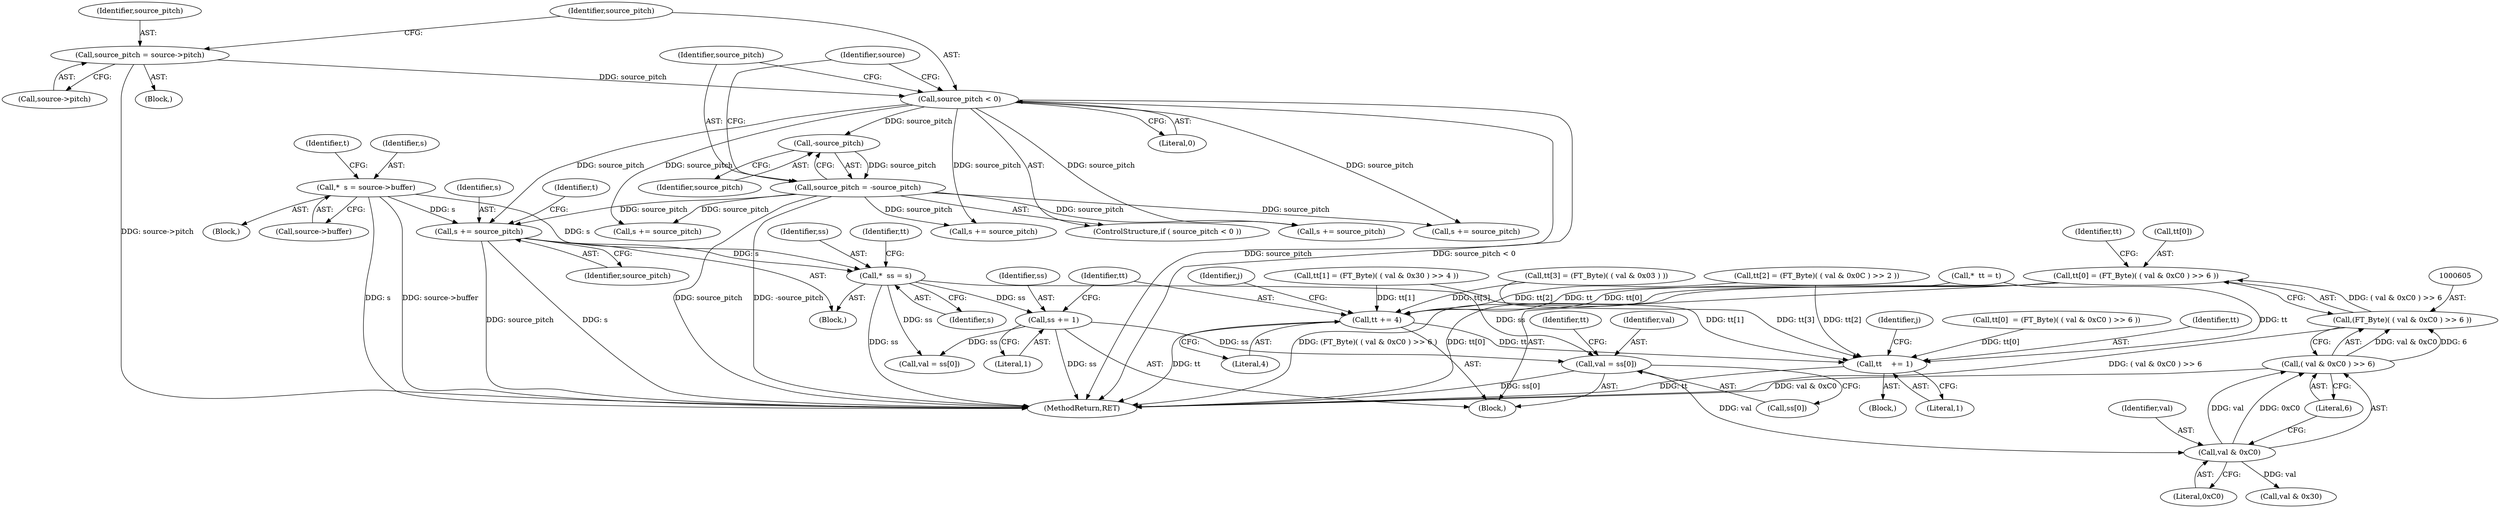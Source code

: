 digraph "0_savannah_b3500af717010137046ec4076d1e1c0641e33727@array" {
"1000600" [label="(Call,tt[0] = (FT_Byte)( ( val & 0xC0 ) >> 6 ))"];
"1000604" [label="(Call,(FT_Byte)( ( val & 0xC0 ) >> 6 ))"];
"1000606" [label="(Call,( val & 0xC0 ) >> 6)"];
"1000607" [label="(Call,val & 0xC0)"];
"1000595" [label="(Call,val = ss[0])"];
"1000642" [label="(Call,ss += 1)"];
"1000572" [label="(Call,*  ss = s)"];
"1000542" [label="(Call,*  s = source->buffer)"];
"1000690" [label="(Call,s += source_pitch)"];
"1000275" [label="(Call,source_pitch < 0)"];
"1000269" [label="(Call,source_pitch = source->pitch)"];
"1000278" [label="(Call,source_pitch = -source_pitch)"];
"1000280" [label="(Call,-source_pitch)"];
"1000645" [label="(Call,tt += 4)"];
"1000687" [label="(Call,tt    += 1)"];
"1000661" [label="(Call,val = ss[0])"];
"1000600" [label="(Call,tt[0] = (FT_Byte)( ( val & 0xC0 ) >> 6 ))"];
"1000269" [label="(Call,source_pitch = source->pitch)"];
"1000573" [label="(Identifier,ss)"];
"1000570" [label="(Block,)"];
"1000592" [label="(Identifier,j)"];
"1000274" [label="(ControlStructure,if ( source_pitch < 0 ))"];
"1000609" [label="(Literal,0xC0)"];
"1000280" [label="(Call,-source_pitch)"];
"1000671" [label="(Identifier,j)"];
"1000673" [label="(Call,tt[0]  = (FT_Byte)( ( val & 0xC0 ) >> 6 ))"];
"1000647" [label="(Literal,4)"];
"1000110" [label="(Block,)"];
"1000577" [label="(Identifier,tt)"];
"1000689" [label="(Literal,1)"];
"1000275" [label="(Call,source_pitch < 0)"];
"1000618" [label="(Call,val & 0x30)"];
"1000278" [label="(Call,source_pitch = -source_pitch)"];
"1000633" [label="(Call,tt[3] = (FT_Byte)( ( val & 0x03 ) ))"];
"1000610" [label="(Literal,6)"];
"1000542" [label="(Call,*  s = source->buffer)"];
"1000593" [label="(Block,)"];
"1000604" [label="(Call,(FT_Byte)( ( val & 0xC0 ) >> 6 ))"];
"1000271" [label="(Call,source->pitch)"];
"1000691" [label="(Identifier,s)"];
"1000543" [label="(Identifier,s)"];
"1000270" [label="(Identifier,source_pitch)"];
"1000277" [label="(Literal,0)"];
"1000622" [label="(Call,tt[2] = (FT_Byte)( ( val & 0x0C ) >> 2 ))"];
"1000803" [label="(Call,s += source_pitch)"];
"1000544" [label="(Call,source->buffer)"];
"1000549" [label="(Identifier,t)"];
"1000687" [label="(Call,tt    += 1)"];
"1000284" [label="(Identifier,source)"];
"1000595" [label="(Call,val = ss[0])"];
"1000642" [label="(Call,ss += 1)"];
"1000607" [label="(Call,val & 0xC0)"];
"1000602" [label="(Identifier,tt)"];
"1000885" [label="(MethodReturn,RET)"];
"1000646" [label="(Identifier,tt)"];
"1000276" [label="(Identifier,source_pitch)"];
"1000281" [label="(Identifier,source_pitch)"];
"1000596" [label="(Identifier,val)"];
"1000608" [label="(Identifier,val)"];
"1000875" [label="(Call,s += source_pitch)"];
"1000572" [label="(Call,*  ss = s)"];
"1000597" [label="(Call,ss[0])"];
"1000643" [label="(Identifier,ss)"];
"1000606" [label="(Call,( val & 0xC0 ) >> 6)"];
"1000690" [label="(Call,s += source_pitch)"];
"1000644" [label="(Literal,1)"];
"1000540" [label="(Block,)"];
"1000692" [label="(Identifier,source_pitch)"];
"1000613" [label="(Identifier,tt)"];
"1000645" [label="(Call,tt += 4)"];
"1000481" [label="(Call,s += source_pitch)"];
"1000576" [label="(Call,*  tt = t)"];
"1000611" [label="(Call,tt[1] = (FT_Byte)( ( val & 0x30 ) >> 4 ))"];
"1000601" [label="(Call,tt[0])"];
"1000279" [label="(Identifier,source_pitch)"];
"1000574" [label="(Identifier,s)"];
"1000672" [label="(Block,)"];
"1000694" [label="(Identifier,t)"];
"1000688" [label="(Identifier,tt)"];
"1000532" [label="(Call,s += source_pitch)"];
"1000600" -> "1000593"  [label="AST: "];
"1000600" -> "1000604"  [label="CFG: "];
"1000601" -> "1000600"  [label="AST: "];
"1000604" -> "1000600"  [label="AST: "];
"1000613" -> "1000600"  [label="CFG: "];
"1000600" -> "1000885"  [label="DDG: (FT_Byte)( ( val & 0xC0 ) >> 6 )"];
"1000600" -> "1000885"  [label="DDG: tt[0]"];
"1000604" -> "1000600"  [label="DDG: ( val & 0xC0 ) >> 6"];
"1000600" -> "1000645"  [label="DDG: tt[0]"];
"1000604" -> "1000606"  [label="CFG: "];
"1000605" -> "1000604"  [label="AST: "];
"1000606" -> "1000604"  [label="AST: "];
"1000604" -> "1000885"  [label="DDG: ( val & 0xC0 ) >> 6"];
"1000606" -> "1000604"  [label="DDG: val & 0xC0"];
"1000606" -> "1000604"  [label="DDG: 6"];
"1000606" -> "1000610"  [label="CFG: "];
"1000607" -> "1000606"  [label="AST: "];
"1000610" -> "1000606"  [label="AST: "];
"1000606" -> "1000885"  [label="DDG: val & 0xC0"];
"1000607" -> "1000606"  [label="DDG: val"];
"1000607" -> "1000606"  [label="DDG: 0xC0"];
"1000607" -> "1000609"  [label="CFG: "];
"1000608" -> "1000607"  [label="AST: "];
"1000609" -> "1000607"  [label="AST: "];
"1000610" -> "1000607"  [label="CFG: "];
"1000595" -> "1000607"  [label="DDG: val"];
"1000607" -> "1000618"  [label="DDG: val"];
"1000595" -> "1000593"  [label="AST: "];
"1000595" -> "1000597"  [label="CFG: "];
"1000596" -> "1000595"  [label="AST: "];
"1000597" -> "1000595"  [label="AST: "];
"1000602" -> "1000595"  [label="CFG: "];
"1000595" -> "1000885"  [label="DDG: ss[0]"];
"1000642" -> "1000595"  [label="DDG: ss"];
"1000572" -> "1000595"  [label="DDG: ss"];
"1000642" -> "1000593"  [label="AST: "];
"1000642" -> "1000644"  [label="CFG: "];
"1000643" -> "1000642"  [label="AST: "];
"1000644" -> "1000642"  [label="AST: "];
"1000646" -> "1000642"  [label="CFG: "];
"1000642" -> "1000885"  [label="DDG: ss"];
"1000572" -> "1000642"  [label="DDG: ss"];
"1000642" -> "1000661"  [label="DDG: ss"];
"1000572" -> "1000570"  [label="AST: "];
"1000572" -> "1000574"  [label="CFG: "];
"1000573" -> "1000572"  [label="AST: "];
"1000574" -> "1000572"  [label="AST: "];
"1000577" -> "1000572"  [label="CFG: "];
"1000572" -> "1000885"  [label="DDG: ss"];
"1000542" -> "1000572"  [label="DDG: s"];
"1000690" -> "1000572"  [label="DDG: s"];
"1000572" -> "1000661"  [label="DDG: ss"];
"1000542" -> "1000540"  [label="AST: "];
"1000542" -> "1000544"  [label="CFG: "];
"1000543" -> "1000542"  [label="AST: "];
"1000544" -> "1000542"  [label="AST: "];
"1000549" -> "1000542"  [label="CFG: "];
"1000542" -> "1000885"  [label="DDG: s"];
"1000542" -> "1000885"  [label="DDG: source->buffer"];
"1000542" -> "1000690"  [label="DDG: s"];
"1000690" -> "1000570"  [label="AST: "];
"1000690" -> "1000692"  [label="CFG: "];
"1000691" -> "1000690"  [label="AST: "];
"1000692" -> "1000690"  [label="AST: "];
"1000694" -> "1000690"  [label="CFG: "];
"1000690" -> "1000885"  [label="DDG: source_pitch"];
"1000690" -> "1000885"  [label="DDG: s"];
"1000275" -> "1000690"  [label="DDG: source_pitch"];
"1000278" -> "1000690"  [label="DDG: source_pitch"];
"1000275" -> "1000274"  [label="AST: "];
"1000275" -> "1000277"  [label="CFG: "];
"1000276" -> "1000275"  [label="AST: "];
"1000277" -> "1000275"  [label="AST: "];
"1000279" -> "1000275"  [label="CFG: "];
"1000284" -> "1000275"  [label="CFG: "];
"1000275" -> "1000885"  [label="DDG: source_pitch < 0"];
"1000275" -> "1000885"  [label="DDG: source_pitch"];
"1000269" -> "1000275"  [label="DDG: source_pitch"];
"1000275" -> "1000280"  [label="DDG: source_pitch"];
"1000275" -> "1000481"  [label="DDG: source_pitch"];
"1000275" -> "1000532"  [label="DDG: source_pitch"];
"1000275" -> "1000803"  [label="DDG: source_pitch"];
"1000275" -> "1000875"  [label="DDG: source_pitch"];
"1000269" -> "1000110"  [label="AST: "];
"1000269" -> "1000271"  [label="CFG: "];
"1000270" -> "1000269"  [label="AST: "];
"1000271" -> "1000269"  [label="AST: "];
"1000276" -> "1000269"  [label="CFG: "];
"1000269" -> "1000885"  [label="DDG: source->pitch"];
"1000278" -> "1000274"  [label="AST: "];
"1000278" -> "1000280"  [label="CFG: "];
"1000279" -> "1000278"  [label="AST: "];
"1000280" -> "1000278"  [label="AST: "];
"1000284" -> "1000278"  [label="CFG: "];
"1000278" -> "1000885"  [label="DDG: -source_pitch"];
"1000278" -> "1000885"  [label="DDG: source_pitch"];
"1000280" -> "1000278"  [label="DDG: source_pitch"];
"1000278" -> "1000481"  [label="DDG: source_pitch"];
"1000278" -> "1000532"  [label="DDG: source_pitch"];
"1000278" -> "1000803"  [label="DDG: source_pitch"];
"1000278" -> "1000875"  [label="DDG: source_pitch"];
"1000280" -> "1000281"  [label="CFG: "];
"1000281" -> "1000280"  [label="AST: "];
"1000645" -> "1000593"  [label="AST: "];
"1000645" -> "1000647"  [label="CFG: "];
"1000646" -> "1000645"  [label="AST: "];
"1000647" -> "1000645"  [label="AST: "];
"1000592" -> "1000645"  [label="CFG: "];
"1000645" -> "1000885"  [label="DDG: tt"];
"1000622" -> "1000645"  [label="DDG: tt[2]"];
"1000576" -> "1000645"  [label="DDG: tt"];
"1000633" -> "1000645"  [label="DDG: tt[3]"];
"1000611" -> "1000645"  [label="DDG: tt[1]"];
"1000645" -> "1000687"  [label="DDG: tt"];
"1000687" -> "1000672"  [label="AST: "];
"1000687" -> "1000689"  [label="CFG: "];
"1000688" -> "1000687"  [label="AST: "];
"1000689" -> "1000687"  [label="AST: "];
"1000671" -> "1000687"  [label="CFG: "];
"1000687" -> "1000885"  [label="DDG: tt"];
"1000622" -> "1000687"  [label="DDG: tt[2]"];
"1000576" -> "1000687"  [label="DDG: tt"];
"1000673" -> "1000687"  [label="DDG: tt[0]"];
"1000633" -> "1000687"  [label="DDG: tt[3]"];
"1000611" -> "1000687"  [label="DDG: tt[1]"];
}
